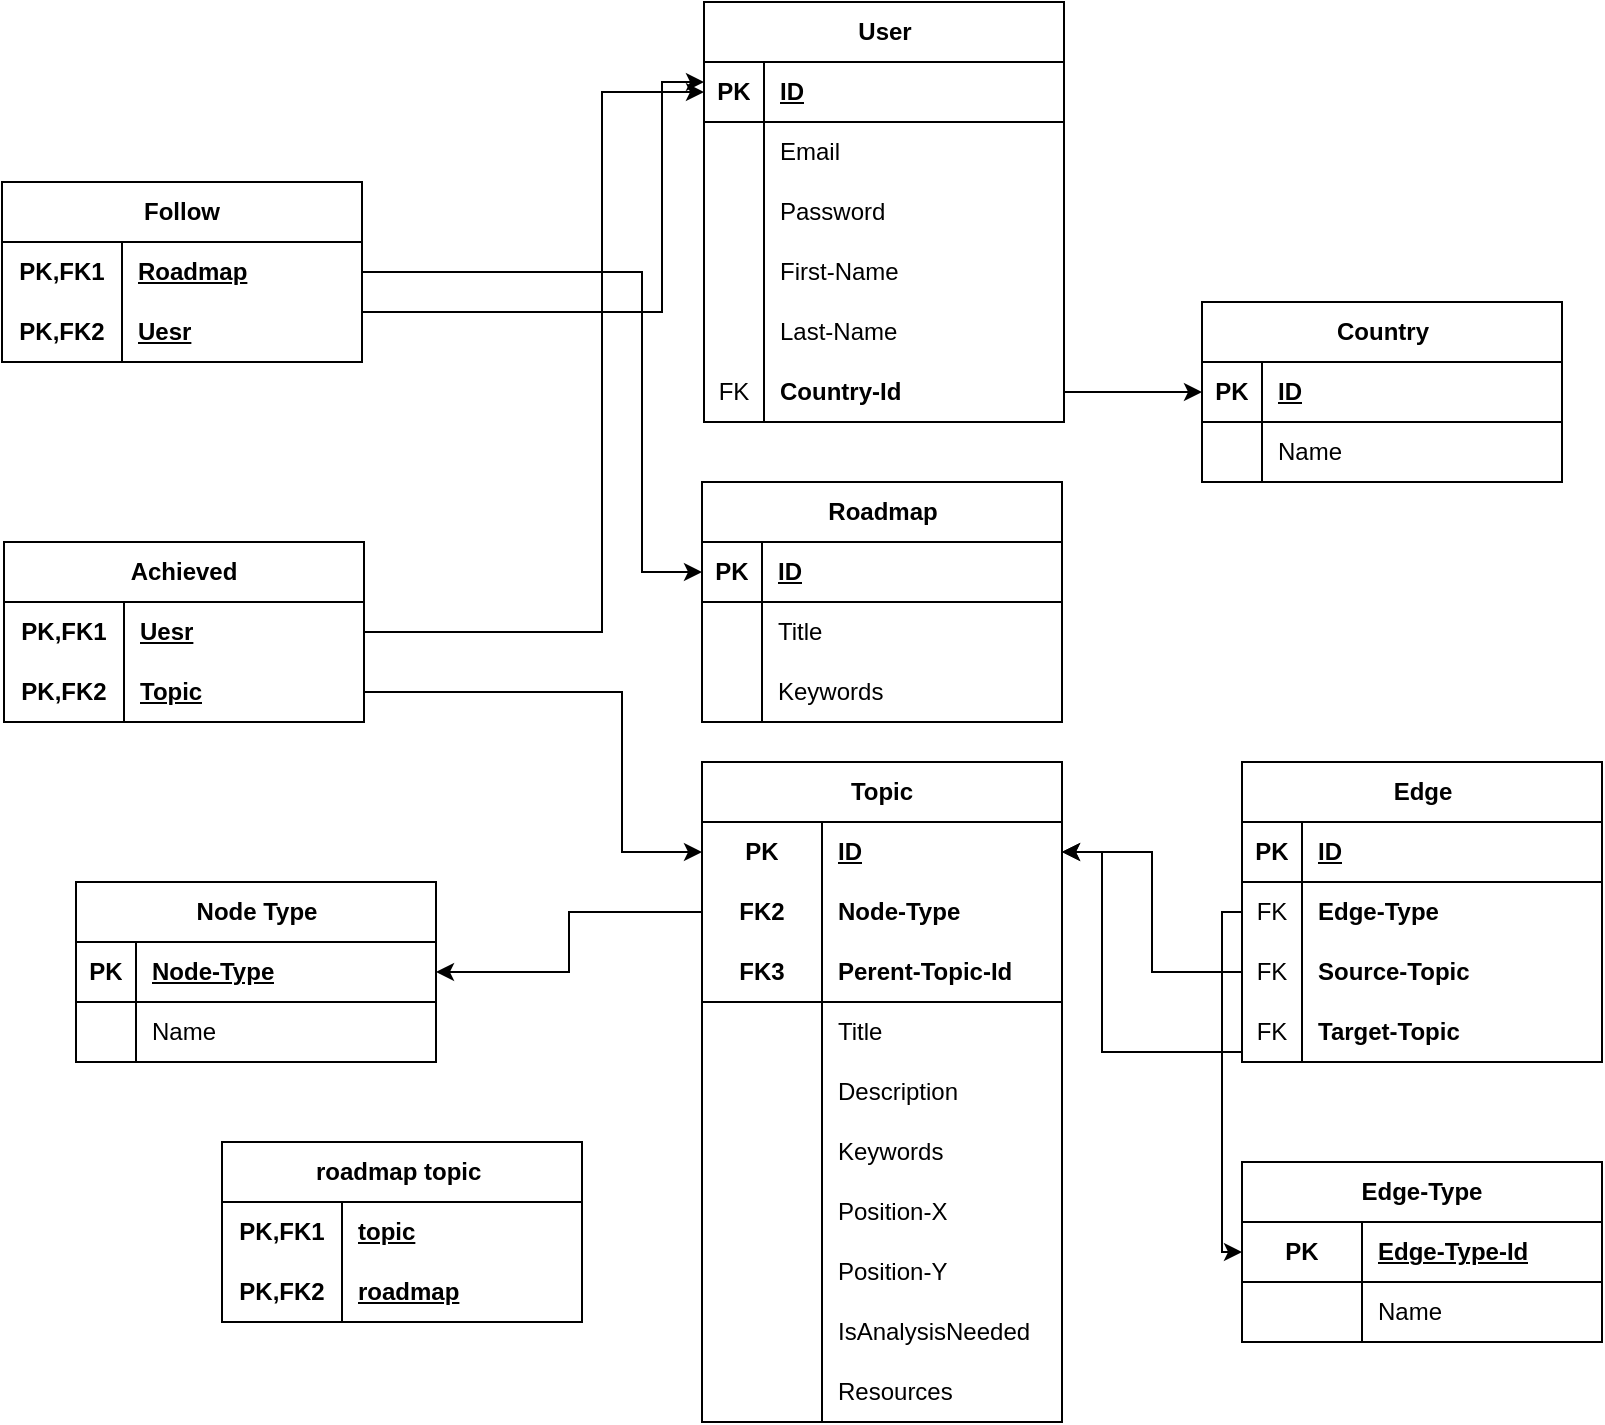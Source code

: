 <mxfile version="25.0.0" pages="2">
  <diagram name="Page-1" id="TmU3U20rBTqz5AbWr_7E">
    <mxGraphModel dx="1560" dy="2721" grid="1" gridSize="10" guides="1" tooltips="1" connect="1" arrows="1" fold="1" page="1" pageScale="1" pageWidth="827" pageHeight="1169" math="0" shadow="0">
      <root>
        <mxCell id="0" />
        <mxCell id="1" parent="0" />
        <mxCell id="h5Kp--38p-Abax4DFgkP-1" value="Edge" style="shape=table;startSize=30;container=1;collapsible=1;childLayout=tableLayout;fixedRows=1;rowLines=0;fontStyle=1;align=center;resizeLast=1;html=1;" parent="1" vertex="1">
          <mxGeometry x="-10" y="-850" width="180" height="150" as="geometry" />
        </mxCell>
        <mxCell id="h5Kp--38p-Abax4DFgkP-2" value="" style="shape=tableRow;horizontal=0;startSize=0;swimlaneHead=0;swimlaneBody=0;fillColor=none;collapsible=0;dropTarget=0;points=[[0,0.5],[1,0.5]];portConstraint=eastwest;top=0;left=0;right=0;bottom=1;" parent="h5Kp--38p-Abax4DFgkP-1" vertex="1">
          <mxGeometry y="30" width="180" height="30" as="geometry" />
        </mxCell>
        <mxCell id="h5Kp--38p-Abax4DFgkP-3" value="PK" style="shape=partialRectangle;connectable=0;fillColor=none;top=0;left=0;bottom=0;right=0;fontStyle=1;overflow=hidden;whiteSpace=wrap;html=1;" parent="h5Kp--38p-Abax4DFgkP-2" vertex="1">
          <mxGeometry width="30" height="30" as="geometry">
            <mxRectangle width="30" height="30" as="alternateBounds" />
          </mxGeometry>
        </mxCell>
        <mxCell id="h5Kp--38p-Abax4DFgkP-4" value="ID" style="shape=partialRectangle;connectable=0;fillColor=none;top=0;left=0;bottom=0;right=0;align=left;spacingLeft=6;fontStyle=5;overflow=hidden;whiteSpace=wrap;html=1;" parent="h5Kp--38p-Abax4DFgkP-2" vertex="1">
          <mxGeometry x="30" width="150" height="30" as="geometry">
            <mxRectangle width="150" height="30" as="alternateBounds" />
          </mxGeometry>
        </mxCell>
        <mxCell id="h5Kp--38p-Abax4DFgkP-5" value="" style="shape=tableRow;horizontal=0;startSize=0;swimlaneHead=0;swimlaneBody=0;fillColor=none;collapsible=0;dropTarget=0;points=[[0,0.5],[1,0.5]];portConstraint=eastwest;top=0;left=0;right=0;bottom=0;" parent="h5Kp--38p-Abax4DFgkP-1" vertex="1">
          <mxGeometry y="60" width="180" height="30" as="geometry" />
        </mxCell>
        <mxCell id="h5Kp--38p-Abax4DFgkP-6" value="FK" style="shape=partialRectangle;connectable=0;fillColor=none;top=0;left=0;bottom=0;right=0;editable=1;overflow=hidden;whiteSpace=wrap;html=1;" parent="h5Kp--38p-Abax4DFgkP-5" vertex="1">
          <mxGeometry width="30" height="30" as="geometry">
            <mxRectangle width="30" height="30" as="alternateBounds" />
          </mxGeometry>
        </mxCell>
        <mxCell id="h5Kp--38p-Abax4DFgkP-7" value="&lt;span style=&quot;font-weight: 700;&quot;&gt;Edge-Type&lt;/span&gt;" style="shape=partialRectangle;connectable=0;fillColor=none;top=0;left=0;bottom=0;right=0;align=left;spacingLeft=6;overflow=hidden;whiteSpace=wrap;html=1;" parent="h5Kp--38p-Abax4DFgkP-5" vertex="1">
          <mxGeometry x="30" width="150" height="30" as="geometry">
            <mxRectangle width="150" height="30" as="alternateBounds" />
          </mxGeometry>
        </mxCell>
        <mxCell id="zUC9_zr3fKxyuoJiVPB5-19" value="" style="shape=tableRow;horizontal=0;startSize=0;swimlaneHead=0;swimlaneBody=0;fillColor=none;collapsible=0;dropTarget=0;points=[[0,0.5],[1,0.5]];portConstraint=eastwest;top=0;left=0;right=0;bottom=0;" parent="h5Kp--38p-Abax4DFgkP-1" vertex="1">
          <mxGeometry y="90" width="180" height="30" as="geometry" />
        </mxCell>
        <mxCell id="zUC9_zr3fKxyuoJiVPB5-20" value="FK" style="shape=partialRectangle;connectable=0;fillColor=none;top=0;left=0;bottom=0;right=0;editable=1;overflow=hidden;whiteSpace=wrap;html=1;" parent="zUC9_zr3fKxyuoJiVPB5-19" vertex="1">
          <mxGeometry width="30" height="30" as="geometry">
            <mxRectangle width="30" height="30" as="alternateBounds" />
          </mxGeometry>
        </mxCell>
        <mxCell id="zUC9_zr3fKxyuoJiVPB5-21" value="&lt;b&gt;Source-Topic&lt;/b&gt;" style="shape=partialRectangle;connectable=0;fillColor=none;top=0;left=0;bottom=0;right=0;align=left;spacingLeft=6;overflow=hidden;whiteSpace=wrap;html=1;" parent="zUC9_zr3fKxyuoJiVPB5-19" vertex="1">
          <mxGeometry x="30" width="150" height="30" as="geometry">
            <mxRectangle width="150" height="30" as="alternateBounds" />
          </mxGeometry>
        </mxCell>
        <mxCell id="zUC9_zr3fKxyuoJiVPB5-22" value="" style="shape=tableRow;horizontal=0;startSize=0;swimlaneHead=0;swimlaneBody=0;fillColor=none;collapsible=0;dropTarget=0;points=[[0,0.5],[1,0.5]];portConstraint=eastwest;top=0;left=0;right=0;bottom=0;" parent="h5Kp--38p-Abax4DFgkP-1" vertex="1">
          <mxGeometry y="120" width="180" height="30" as="geometry" />
        </mxCell>
        <mxCell id="zUC9_zr3fKxyuoJiVPB5-23" value="FK" style="shape=partialRectangle;connectable=0;fillColor=none;top=0;left=0;bottom=0;right=0;editable=1;overflow=hidden;whiteSpace=wrap;html=1;" parent="zUC9_zr3fKxyuoJiVPB5-22" vertex="1">
          <mxGeometry width="30" height="30" as="geometry">
            <mxRectangle width="30" height="30" as="alternateBounds" />
          </mxGeometry>
        </mxCell>
        <mxCell id="zUC9_zr3fKxyuoJiVPB5-24" value="&lt;b&gt;Target-Topic&lt;/b&gt;" style="shape=partialRectangle;connectable=0;fillColor=none;top=0;left=0;bottom=0;right=0;align=left;spacingLeft=6;overflow=hidden;whiteSpace=wrap;html=1;" parent="zUC9_zr3fKxyuoJiVPB5-22" vertex="1">
          <mxGeometry x="30" width="150" height="30" as="geometry">
            <mxRectangle width="150" height="30" as="alternateBounds" />
          </mxGeometry>
        </mxCell>
        <mxCell id="h5Kp--38p-Abax4DFgkP-79" value="User" style="shape=table;startSize=30;container=1;collapsible=1;childLayout=tableLayout;fixedRows=1;rowLines=0;fontStyle=1;align=center;resizeLast=1;html=1;" parent="1" vertex="1">
          <mxGeometry x="-279" y="-1230" width="180" height="210" as="geometry" />
        </mxCell>
        <mxCell id="h5Kp--38p-Abax4DFgkP-80" value="" style="shape=tableRow;horizontal=0;startSize=0;swimlaneHead=0;swimlaneBody=0;fillColor=none;collapsible=0;dropTarget=0;points=[[0,0.5],[1,0.5]];portConstraint=eastwest;top=0;left=0;right=0;bottom=1;" parent="h5Kp--38p-Abax4DFgkP-79" vertex="1">
          <mxGeometry y="30" width="180" height="30" as="geometry" />
        </mxCell>
        <mxCell id="h5Kp--38p-Abax4DFgkP-81" value="PK" style="shape=partialRectangle;connectable=0;fillColor=none;top=0;left=0;bottom=0;right=0;fontStyle=1;overflow=hidden;whiteSpace=wrap;html=1;" parent="h5Kp--38p-Abax4DFgkP-80" vertex="1">
          <mxGeometry width="30" height="30" as="geometry">
            <mxRectangle width="30" height="30" as="alternateBounds" />
          </mxGeometry>
        </mxCell>
        <mxCell id="h5Kp--38p-Abax4DFgkP-82" value="ID" style="shape=partialRectangle;connectable=0;fillColor=none;top=0;left=0;bottom=0;right=0;align=left;spacingLeft=6;fontStyle=5;overflow=hidden;whiteSpace=wrap;html=1;" parent="h5Kp--38p-Abax4DFgkP-80" vertex="1">
          <mxGeometry x="30" width="150" height="30" as="geometry">
            <mxRectangle width="150" height="30" as="alternateBounds" />
          </mxGeometry>
        </mxCell>
        <mxCell id="h5Kp--38p-Abax4DFgkP-83" value="" style="shape=tableRow;horizontal=0;startSize=0;swimlaneHead=0;swimlaneBody=0;fillColor=none;collapsible=0;dropTarget=0;points=[[0,0.5],[1,0.5]];portConstraint=eastwest;top=0;left=0;right=0;bottom=0;" parent="h5Kp--38p-Abax4DFgkP-79" vertex="1">
          <mxGeometry y="60" width="180" height="30" as="geometry" />
        </mxCell>
        <mxCell id="h5Kp--38p-Abax4DFgkP-84" value="" style="shape=partialRectangle;connectable=0;fillColor=none;top=0;left=0;bottom=0;right=0;editable=1;overflow=hidden;whiteSpace=wrap;html=1;" parent="h5Kp--38p-Abax4DFgkP-83" vertex="1">
          <mxGeometry width="30" height="30" as="geometry">
            <mxRectangle width="30" height="30" as="alternateBounds" />
          </mxGeometry>
        </mxCell>
        <mxCell id="h5Kp--38p-Abax4DFgkP-85" value="Email" style="shape=partialRectangle;connectable=0;fillColor=none;top=0;left=0;bottom=0;right=0;align=left;spacingLeft=6;overflow=hidden;whiteSpace=wrap;html=1;" parent="h5Kp--38p-Abax4DFgkP-83" vertex="1">
          <mxGeometry x="30" width="150" height="30" as="geometry">
            <mxRectangle width="150" height="30" as="alternateBounds" />
          </mxGeometry>
        </mxCell>
        <mxCell id="h5Kp--38p-Abax4DFgkP-86" value="" style="shape=tableRow;horizontal=0;startSize=0;swimlaneHead=0;swimlaneBody=0;fillColor=none;collapsible=0;dropTarget=0;points=[[0,0.5],[1,0.5]];portConstraint=eastwest;top=0;left=0;right=0;bottom=0;" parent="h5Kp--38p-Abax4DFgkP-79" vertex="1">
          <mxGeometry y="90" width="180" height="30" as="geometry" />
        </mxCell>
        <mxCell id="h5Kp--38p-Abax4DFgkP-87" value="" style="shape=partialRectangle;connectable=0;fillColor=none;top=0;left=0;bottom=0;right=0;editable=1;overflow=hidden;whiteSpace=wrap;html=1;" parent="h5Kp--38p-Abax4DFgkP-86" vertex="1">
          <mxGeometry width="30" height="30" as="geometry">
            <mxRectangle width="30" height="30" as="alternateBounds" />
          </mxGeometry>
        </mxCell>
        <mxCell id="h5Kp--38p-Abax4DFgkP-88" value="Password" style="shape=partialRectangle;connectable=0;fillColor=none;top=0;left=0;bottom=0;right=0;align=left;spacingLeft=6;overflow=hidden;whiteSpace=wrap;html=1;" parent="h5Kp--38p-Abax4DFgkP-86" vertex="1">
          <mxGeometry x="30" width="150" height="30" as="geometry">
            <mxRectangle width="150" height="30" as="alternateBounds" />
          </mxGeometry>
        </mxCell>
        <mxCell id="h5Kp--38p-Abax4DFgkP-89" value="" style="shape=tableRow;horizontal=0;startSize=0;swimlaneHead=0;swimlaneBody=0;fillColor=none;collapsible=0;dropTarget=0;points=[[0,0.5],[1,0.5]];portConstraint=eastwest;top=0;left=0;right=0;bottom=0;" parent="h5Kp--38p-Abax4DFgkP-79" vertex="1">
          <mxGeometry y="120" width="180" height="30" as="geometry" />
        </mxCell>
        <mxCell id="h5Kp--38p-Abax4DFgkP-90" value="" style="shape=partialRectangle;connectable=0;fillColor=none;top=0;left=0;bottom=0;right=0;editable=1;overflow=hidden;whiteSpace=wrap;html=1;" parent="h5Kp--38p-Abax4DFgkP-89" vertex="1">
          <mxGeometry width="30" height="30" as="geometry">
            <mxRectangle width="30" height="30" as="alternateBounds" />
          </mxGeometry>
        </mxCell>
        <mxCell id="h5Kp--38p-Abax4DFgkP-91" value="First-Name" style="shape=partialRectangle;connectable=0;fillColor=none;top=0;left=0;bottom=0;right=0;align=left;spacingLeft=6;overflow=hidden;whiteSpace=wrap;html=1;" parent="h5Kp--38p-Abax4DFgkP-89" vertex="1">
          <mxGeometry x="30" width="150" height="30" as="geometry">
            <mxRectangle width="150" height="30" as="alternateBounds" />
          </mxGeometry>
        </mxCell>
        <mxCell id="h5Kp--38p-Abax4DFgkP-92" value="" style="shape=tableRow;horizontal=0;startSize=0;swimlaneHead=0;swimlaneBody=0;fillColor=none;collapsible=0;dropTarget=0;points=[[0,0.5],[1,0.5]];portConstraint=eastwest;top=0;left=0;right=0;bottom=0;" parent="h5Kp--38p-Abax4DFgkP-79" vertex="1">
          <mxGeometry y="150" width="180" height="30" as="geometry" />
        </mxCell>
        <mxCell id="h5Kp--38p-Abax4DFgkP-93" value="" style="shape=partialRectangle;connectable=0;fillColor=none;top=0;left=0;bottom=0;right=0;editable=1;overflow=hidden;whiteSpace=wrap;html=1;" parent="h5Kp--38p-Abax4DFgkP-92" vertex="1">
          <mxGeometry width="30" height="30" as="geometry">
            <mxRectangle width="30" height="30" as="alternateBounds" />
          </mxGeometry>
        </mxCell>
        <mxCell id="h5Kp--38p-Abax4DFgkP-94" value="Last-Name" style="shape=partialRectangle;connectable=0;fillColor=none;top=0;left=0;bottom=0;right=0;align=left;spacingLeft=6;overflow=hidden;whiteSpace=wrap;html=1;" parent="h5Kp--38p-Abax4DFgkP-92" vertex="1">
          <mxGeometry x="30" width="150" height="30" as="geometry">
            <mxRectangle width="150" height="30" as="alternateBounds" />
          </mxGeometry>
        </mxCell>
        <mxCell id="h5Kp--38p-Abax4DFgkP-95" value="" style="shape=tableRow;horizontal=0;startSize=0;swimlaneHead=0;swimlaneBody=0;fillColor=none;collapsible=0;dropTarget=0;points=[[0,0.5],[1,0.5]];portConstraint=eastwest;top=0;left=0;right=0;bottom=0;" parent="h5Kp--38p-Abax4DFgkP-79" vertex="1">
          <mxGeometry y="180" width="180" height="30" as="geometry" />
        </mxCell>
        <mxCell id="h5Kp--38p-Abax4DFgkP-96" value="FK" style="shape=partialRectangle;connectable=0;fillColor=none;top=0;left=0;bottom=0;right=0;editable=1;overflow=hidden;whiteSpace=wrap;html=1;" parent="h5Kp--38p-Abax4DFgkP-95" vertex="1">
          <mxGeometry width="30" height="30" as="geometry">
            <mxRectangle width="30" height="30" as="alternateBounds" />
          </mxGeometry>
        </mxCell>
        <mxCell id="h5Kp--38p-Abax4DFgkP-97" value="Country-Id" style="shape=partialRectangle;connectable=0;fillColor=none;top=0;left=0;bottom=0;right=0;align=left;spacingLeft=6;overflow=hidden;whiteSpace=wrap;html=1;fontStyle=1" parent="h5Kp--38p-Abax4DFgkP-95" vertex="1">
          <mxGeometry x="30" width="150" height="30" as="geometry">
            <mxRectangle width="150" height="30" as="alternateBounds" />
          </mxGeometry>
        </mxCell>
        <mxCell id="h5Kp--38p-Abax4DFgkP-100" value="Roadmap" style="shape=table;startSize=30;container=1;collapsible=1;childLayout=tableLayout;fixedRows=1;rowLines=0;fontStyle=1;align=center;resizeLast=1;html=1;" parent="1" vertex="1">
          <mxGeometry x="-280" y="-990" width="180" height="120" as="geometry" />
        </mxCell>
        <mxCell id="h5Kp--38p-Abax4DFgkP-101" value="" style="shape=tableRow;horizontal=0;startSize=0;swimlaneHead=0;swimlaneBody=0;fillColor=none;collapsible=0;dropTarget=0;points=[[0,0.5],[1,0.5]];portConstraint=eastwest;top=0;left=0;right=0;bottom=1;" parent="h5Kp--38p-Abax4DFgkP-100" vertex="1">
          <mxGeometry y="30" width="180" height="30" as="geometry" />
        </mxCell>
        <mxCell id="h5Kp--38p-Abax4DFgkP-102" value="PK" style="shape=partialRectangle;connectable=0;fillColor=none;top=0;left=0;bottom=0;right=0;fontStyle=1;overflow=hidden;whiteSpace=wrap;html=1;" parent="h5Kp--38p-Abax4DFgkP-101" vertex="1">
          <mxGeometry width="30" height="30" as="geometry">
            <mxRectangle width="30" height="30" as="alternateBounds" />
          </mxGeometry>
        </mxCell>
        <mxCell id="h5Kp--38p-Abax4DFgkP-103" value="ID" style="shape=partialRectangle;connectable=0;fillColor=none;top=0;left=0;bottom=0;right=0;align=left;spacingLeft=6;fontStyle=5;overflow=hidden;whiteSpace=wrap;html=1;" parent="h5Kp--38p-Abax4DFgkP-101" vertex="1">
          <mxGeometry x="30" width="150" height="30" as="geometry">
            <mxRectangle width="150" height="30" as="alternateBounds" />
          </mxGeometry>
        </mxCell>
        <mxCell id="h5Kp--38p-Abax4DFgkP-104" value="" style="shape=tableRow;horizontal=0;startSize=0;swimlaneHead=0;swimlaneBody=0;fillColor=none;collapsible=0;dropTarget=0;points=[[0,0.5],[1,0.5]];portConstraint=eastwest;top=0;left=0;right=0;bottom=0;" parent="h5Kp--38p-Abax4DFgkP-100" vertex="1">
          <mxGeometry y="60" width="180" height="30" as="geometry" />
        </mxCell>
        <mxCell id="h5Kp--38p-Abax4DFgkP-105" value="" style="shape=partialRectangle;connectable=0;fillColor=none;top=0;left=0;bottom=0;right=0;editable=1;overflow=hidden;whiteSpace=wrap;html=1;" parent="h5Kp--38p-Abax4DFgkP-104" vertex="1">
          <mxGeometry width="30" height="30" as="geometry">
            <mxRectangle width="30" height="30" as="alternateBounds" />
          </mxGeometry>
        </mxCell>
        <mxCell id="h5Kp--38p-Abax4DFgkP-106" value="Title" style="shape=partialRectangle;connectable=0;fillColor=none;top=0;left=0;bottom=0;right=0;align=left;spacingLeft=6;overflow=hidden;whiteSpace=wrap;html=1;" parent="h5Kp--38p-Abax4DFgkP-104" vertex="1">
          <mxGeometry x="30" width="150" height="30" as="geometry">
            <mxRectangle width="150" height="30" as="alternateBounds" />
          </mxGeometry>
        </mxCell>
        <mxCell id="h5Kp--38p-Abax4DFgkP-107" value="" style="shape=tableRow;horizontal=0;startSize=0;swimlaneHead=0;swimlaneBody=0;fillColor=none;collapsible=0;dropTarget=0;points=[[0,0.5],[1,0.5]];portConstraint=eastwest;top=0;left=0;right=0;bottom=0;" parent="h5Kp--38p-Abax4DFgkP-100" vertex="1">
          <mxGeometry y="90" width="180" height="30" as="geometry" />
        </mxCell>
        <mxCell id="h5Kp--38p-Abax4DFgkP-108" value="" style="shape=partialRectangle;connectable=0;fillColor=none;top=0;left=0;bottom=0;right=0;editable=1;overflow=hidden;whiteSpace=wrap;html=1;" parent="h5Kp--38p-Abax4DFgkP-107" vertex="1">
          <mxGeometry width="30" height="30" as="geometry">
            <mxRectangle width="30" height="30" as="alternateBounds" />
          </mxGeometry>
        </mxCell>
        <mxCell id="h5Kp--38p-Abax4DFgkP-109" value="Keywords" style="shape=partialRectangle;connectable=0;fillColor=none;top=0;left=0;bottom=0;right=0;align=left;spacingLeft=6;overflow=hidden;whiteSpace=wrap;html=1;" parent="h5Kp--38p-Abax4DFgkP-107" vertex="1">
          <mxGeometry x="30" width="150" height="30" as="geometry">
            <mxRectangle width="150" height="30" as="alternateBounds" />
          </mxGeometry>
        </mxCell>
        <mxCell id="h5Kp--38p-Abax4DFgkP-119" value="Node Type" style="shape=table;startSize=30;container=1;collapsible=1;childLayout=tableLayout;fixedRows=1;rowLines=0;fontStyle=1;align=center;resizeLast=1;html=1;" parent="1" vertex="1">
          <mxGeometry x="-593" y="-790" width="180" height="90" as="geometry" />
        </mxCell>
        <mxCell id="h5Kp--38p-Abax4DFgkP-120" value="" style="shape=tableRow;horizontal=0;startSize=0;swimlaneHead=0;swimlaneBody=0;fillColor=none;collapsible=0;dropTarget=0;points=[[0,0.5],[1,0.5]];portConstraint=eastwest;top=0;left=0;right=0;bottom=1;" parent="h5Kp--38p-Abax4DFgkP-119" vertex="1">
          <mxGeometry y="30" width="180" height="30" as="geometry" />
        </mxCell>
        <mxCell id="h5Kp--38p-Abax4DFgkP-121" value="PK" style="shape=partialRectangle;connectable=0;fillColor=none;top=0;left=0;bottom=0;right=0;fontStyle=1;overflow=hidden;whiteSpace=wrap;html=1;" parent="h5Kp--38p-Abax4DFgkP-120" vertex="1">
          <mxGeometry width="30" height="30" as="geometry">
            <mxRectangle width="30" height="30" as="alternateBounds" />
          </mxGeometry>
        </mxCell>
        <mxCell id="h5Kp--38p-Abax4DFgkP-122" value="Node-Type" style="shape=partialRectangle;connectable=0;fillColor=none;top=0;left=0;bottom=0;right=0;align=left;spacingLeft=6;fontStyle=5;overflow=hidden;whiteSpace=wrap;html=1;" parent="h5Kp--38p-Abax4DFgkP-120" vertex="1">
          <mxGeometry x="30" width="150" height="30" as="geometry">
            <mxRectangle width="150" height="30" as="alternateBounds" />
          </mxGeometry>
        </mxCell>
        <mxCell id="h5Kp--38p-Abax4DFgkP-123" value="" style="shape=tableRow;horizontal=0;startSize=0;swimlaneHead=0;swimlaneBody=0;fillColor=none;collapsible=0;dropTarget=0;points=[[0,0.5],[1,0.5]];portConstraint=eastwest;top=0;left=0;right=0;bottom=0;" parent="h5Kp--38p-Abax4DFgkP-119" vertex="1">
          <mxGeometry y="60" width="180" height="30" as="geometry" />
        </mxCell>
        <mxCell id="h5Kp--38p-Abax4DFgkP-124" value="" style="shape=partialRectangle;connectable=0;fillColor=none;top=0;left=0;bottom=0;right=0;editable=1;overflow=hidden;whiteSpace=wrap;html=1;" parent="h5Kp--38p-Abax4DFgkP-123" vertex="1">
          <mxGeometry width="30" height="30" as="geometry">
            <mxRectangle width="30" height="30" as="alternateBounds" />
          </mxGeometry>
        </mxCell>
        <mxCell id="h5Kp--38p-Abax4DFgkP-125" value="Name" style="shape=partialRectangle;connectable=0;fillColor=none;top=0;left=0;bottom=0;right=0;align=left;spacingLeft=6;overflow=hidden;whiteSpace=wrap;html=1;" parent="h5Kp--38p-Abax4DFgkP-123" vertex="1">
          <mxGeometry x="30" width="150" height="30" as="geometry">
            <mxRectangle width="150" height="30" as="alternateBounds" />
          </mxGeometry>
        </mxCell>
        <mxCell id="JTtXY0fD3UTqPfPDei3P-23" value="Edge-Type" style="shape=table;startSize=30;container=1;collapsible=1;childLayout=tableLayout;fixedRows=1;rowLines=0;fontStyle=1;align=center;resizeLast=1;html=1;whiteSpace=wrap;" parent="1" vertex="1">
          <mxGeometry x="-10" y="-650" width="180" height="90" as="geometry" />
        </mxCell>
        <mxCell id="JTtXY0fD3UTqPfPDei3P-27" value="" style="shape=tableRow;horizontal=0;startSize=0;swimlaneHead=0;swimlaneBody=0;fillColor=none;collapsible=0;dropTarget=0;points=[[0,0.5],[1,0.5]];portConstraint=eastwest;top=0;left=0;right=0;bottom=1;html=1;" parent="JTtXY0fD3UTqPfPDei3P-23" vertex="1">
          <mxGeometry y="30" width="180" height="30" as="geometry" />
        </mxCell>
        <mxCell id="JTtXY0fD3UTqPfPDei3P-28" value="PK" style="shape=partialRectangle;connectable=0;fillColor=none;top=0;left=0;bottom=0;right=0;fontStyle=1;overflow=hidden;html=1;whiteSpace=wrap;" parent="JTtXY0fD3UTqPfPDei3P-27" vertex="1">
          <mxGeometry width="60" height="30" as="geometry">
            <mxRectangle width="60" height="30" as="alternateBounds" />
          </mxGeometry>
        </mxCell>
        <mxCell id="JTtXY0fD3UTqPfPDei3P-29" value="Edge-Type-Id" style="shape=partialRectangle;connectable=0;fillColor=none;top=0;left=0;bottom=0;right=0;align=left;spacingLeft=6;fontStyle=5;overflow=hidden;html=1;whiteSpace=wrap;" parent="JTtXY0fD3UTqPfPDei3P-27" vertex="1">
          <mxGeometry x="60" width="120" height="30" as="geometry">
            <mxRectangle width="120" height="30" as="alternateBounds" />
          </mxGeometry>
        </mxCell>
        <mxCell id="JTtXY0fD3UTqPfPDei3P-30" value="" style="shape=tableRow;horizontal=0;startSize=0;swimlaneHead=0;swimlaneBody=0;fillColor=none;collapsible=0;dropTarget=0;points=[[0,0.5],[1,0.5]];portConstraint=eastwest;top=0;left=0;right=0;bottom=0;html=1;" parent="JTtXY0fD3UTqPfPDei3P-23" vertex="1">
          <mxGeometry y="60" width="180" height="30" as="geometry" />
        </mxCell>
        <mxCell id="JTtXY0fD3UTqPfPDei3P-31" value="" style="shape=partialRectangle;connectable=0;fillColor=none;top=0;left=0;bottom=0;right=0;editable=1;overflow=hidden;html=1;whiteSpace=wrap;" parent="JTtXY0fD3UTqPfPDei3P-30" vertex="1">
          <mxGeometry width="60" height="30" as="geometry">
            <mxRectangle width="60" height="30" as="alternateBounds" />
          </mxGeometry>
        </mxCell>
        <mxCell id="JTtXY0fD3UTqPfPDei3P-32" value="Name" style="shape=partialRectangle;connectable=0;fillColor=none;top=0;left=0;bottom=0;right=0;align=left;spacingLeft=6;overflow=hidden;html=1;whiteSpace=wrap;" parent="JTtXY0fD3UTqPfPDei3P-30" vertex="1">
          <mxGeometry x="60" width="120" height="30" as="geometry">
            <mxRectangle width="120" height="30" as="alternateBounds" />
          </mxGeometry>
        </mxCell>
        <mxCell id="zUC9_zr3fKxyuoJiVPB5-51" value="Follow" style="shape=table;startSize=30;container=1;collapsible=1;childLayout=tableLayout;fixedRows=1;rowLines=0;fontStyle=1;align=center;resizeLast=1;html=1;whiteSpace=wrap;" parent="1" vertex="1">
          <mxGeometry x="-630" y="-1140" width="180" height="90" as="geometry" />
        </mxCell>
        <mxCell id="zUC9_zr3fKxyuoJiVPB5-52" value="" style="shape=tableRow;horizontal=0;startSize=0;swimlaneHead=0;swimlaneBody=0;fillColor=none;collapsible=0;dropTarget=0;points=[[0,0.5],[1,0.5]];portConstraint=eastwest;top=0;left=0;right=0;bottom=0;html=1;" parent="zUC9_zr3fKxyuoJiVPB5-51" vertex="1">
          <mxGeometry y="30" width="180" height="30" as="geometry" />
        </mxCell>
        <mxCell id="zUC9_zr3fKxyuoJiVPB5-53" value="PK,FK1" style="shape=partialRectangle;connectable=0;fillColor=none;top=0;left=0;bottom=0;right=0;fontStyle=1;overflow=hidden;html=1;whiteSpace=wrap;" parent="zUC9_zr3fKxyuoJiVPB5-52" vertex="1">
          <mxGeometry width="60" height="30" as="geometry">
            <mxRectangle width="60" height="30" as="alternateBounds" />
          </mxGeometry>
        </mxCell>
        <mxCell id="zUC9_zr3fKxyuoJiVPB5-54" value="Roadmap" style="shape=partialRectangle;connectable=0;fillColor=none;top=0;left=0;bottom=0;right=0;align=left;spacingLeft=6;fontStyle=5;overflow=hidden;html=1;whiteSpace=wrap;" parent="zUC9_zr3fKxyuoJiVPB5-52" vertex="1">
          <mxGeometry x="60" width="120" height="30" as="geometry">
            <mxRectangle width="120" height="30" as="alternateBounds" />
          </mxGeometry>
        </mxCell>
        <mxCell id="zUC9_zr3fKxyuoJiVPB5-55" value="" style="shape=tableRow;horizontal=0;startSize=0;swimlaneHead=0;swimlaneBody=0;fillColor=none;collapsible=0;dropTarget=0;points=[[0,0.5],[1,0.5]];portConstraint=eastwest;top=0;left=0;right=0;bottom=1;html=1;" parent="zUC9_zr3fKxyuoJiVPB5-51" vertex="1">
          <mxGeometry y="60" width="180" height="30" as="geometry" />
        </mxCell>
        <mxCell id="zUC9_zr3fKxyuoJiVPB5-56" value="PK,FK2" style="shape=partialRectangle;connectable=0;fillColor=none;top=0;left=0;bottom=0;right=0;fontStyle=1;overflow=hidden;html=1;whiteSpace=wrap;" parent="zUC9_zr3fKxyuoJiVPB5-55" vertex="1">
          <mxGeometry width="60" height="30" as="geometry">
            <mxRectangle width="60" height="30" as="alternateBounds" />
          </mxGeometry>
        </mxCell>
        <mxCell id="zUC9_zr3fKxyuoJiVPB5-57" value="Uesr" style="shape=partialRectangle;connectable=0;fillColor=none;top=0;left=0;bottom=0;right=0;align=left;spacingLeft=6;fontStyle=5;overflow=hidden;html=1;whiteSpace=wrap;" parent="zUC9_zr3fKxyuoJiVPB5-55" vertex="1">
          <mxGeometry x="60" width="120" height="30" as="geometry">
            <mxRectangle width="120" height="30" as="alternateBounds" />
          </mxGeometry>
        </mxCell>
        <mxCell id="zUC9_zr3fKxyuoJiVPB5-107" value="Achieved" style="shape=table;startSize=30;container=1;collapsible=1;childLayout=tableLayout;fixedRows=1;rowLines=0;fontStyle=1;align=center;resizeLast=1;html=1;whiteSpace=wrap;" parent="1" vertex="1">
          <mxGeometry x="-629" y="-960" width="180" height="90" as="geometry" />
        </mxCell>
        <mxCell id="zUC9_zr3fKxyuoJiVPB5-108" value="" style="shape=tableRow;horizontal=0;startSize=0;swimlaneHead=0;swimlaneBody=0;fillColor=none;collapsible=0;dropTarget=0;points=[[0,0.5],[1,0.5]];portConstraint=eastwest;top=0;left=0;right=0;bottom=0;html=1;" parent="zUC9_zr3fKxyuoJiVPB5-107" vertex="1">
          <mxGeometry y="30" width="180" height="30" as="geometry" />
        </mxCell>
        <mxCell id="zUC9_zr3fKxyuoJiVPB5-109" value="PK,FK1" style="shape=partialRectangle;connectable=0;fillColor=none;top=0;left=0;bottom=0;right=0;fontStyle=1;overflow=hidden;html=1;whiteSpace=wrap;" parent="zUC9_zr3fKxyuoJiVPB5-108" vertex="1">
          <mxGeometry width="60" height="30" as="geometry">
            <mxRectangle width="60" height="30" as="alternateBounds" />
          </mxGeometry>
        </mxCell>
        <mxCell id="zUC9_zr3fKxyuoJiVPB5-110" value="Uesr" style="shape=partialRectangle;connectable=0;fillColor=none;top=0;left=0;bottom=0;right=0;align=left;spacingLeft=6;fontStyle=5;overflow=hidden;html=1;whiteSpace=wrap;" parent="zUC9_zr3fKxyuoJiVPB5-108" vertex="1">
          <mxGeometry x="60" width="120" height="30" as="geometry">
            <mxRectangle width="120" height="30" as="alternateBounds" />
          </mxGeometry>
        </mxCell>
        <mxCell id="zUC9_zr3fKxyuoJiVPB5-126" value="" style="shape=tableRow;horizontal=0;startSize=0;swimlaneHead=0;swimlaneBody=0;fillColor=none;collapsible=0;dropTarget=0;points=[[0,0.5],[1,0.5]];portConstraint=eastwest;top=0;left=0;right=0;bottom=0;html=1;" parent="zUC9_zr3fKxyuoJiVPB5-107" vertex="1">
          <mxGeometry y="60" width="180" height="30" as="geometry" />
        </mxCell>
        <mxCell id="zUC9_zr3fKxyuoJiVPB5-127" value="PK,FK2" style="shape=partialRectangle;connectable=0;fillColor=none;top=0;left=0;bottom=0;right=0;fontStyle=1;overflow=hidden;html=1;whiteSpace=wrap;" parent="zUC9_zr3fKxyuoJiVPB5-126" vertex="1">
          <mxGeometry width="60" height="30" as="geometry">
            <mxRectangle width="60" height="30" as="alternateBounds" />
          </mxGeometry>
        </mxCell>
        <mxCell id="zUC9_zr3fKxyuoJiVPB5-128" value="Topic" style="shape=partialRectangle;connectable=0;fillColor=none;top=0;left=0;bottom=0;right=0;align=left;spacingLeft=6;fontStyle=5;overflow=hidden;html=1;whiteSpace=wrap;" parent="zUC9_zr3fKxyuoJiVPB5-126" vertex="1">
          <mxGeometry x="60" width="120" height="30" as="geometry">
            <mxRectangle width="120" height="30" as="alternateBounds" />
          </mxGeometry>
        </mxCell>
        <mxCell id="zUC9_zr3fKxyuoJiVPB5-152" value="Topic" style="shape=table;startSize=30;container=1;collapsible=1;childLayout=tableLayout;fixedRows=1;rowLines=0;fontStyle=1;align=center;resizeLast=1;html=1;whiteSpace=wrap;" parent="1" vertex="1">
          <mxGeometry x="-280" y="-850" width="180" height="330" as="geometry" />
        </mxCell>
        <mxCell id="zUC9_zr3fKxyuoJiVPB5-153" value="" style="shape=tableRow;horizontal=0;startSize=0;swimlaneHead=0;swimlaneBody=0;fillColor=none;collapsible=0;dropTarget=0;points=[[0,0.5],[1,0.5]];portConstraint=eastwest;top=0;left=0;right=0;bottom=0;html=1;" parent="zUC9_zr3fKxyuoJiVPB5-152" vertex="1">
          <mxGeometry y="30" width="180" height="30" as="geometry" />
        </mxCell>
        <mxCell id="zUC9_zr3fKxyuoJiVPB5-154" value="PK" style="shape=partialRectangle;connectable=0;fillColor=none;top=0;left=0;bottom=0;right=0;fontStyle=1;overflow=hidden;html=1;whiteSpace=wrap;" parent="zUC9_zr3fKxyuoJiVPB5-153" vertex="1">
          <mxGeometry width="60" height="30" as="geometry">
            <mxRectangle width="60" height="30" as="alternateBounds" />
          </mxGeometry>
        </mxCell>
        <mxCell id="zUC9_zr3fKxyuoJiVPB5-155" value="ID" style="shape=partialRectangle;connectable=0;fillColor=none;top=0;left=0;bottom=0;right=0;align=left;spacingLeft=6;fontStyle=5;overflow=hidden;html=1;whiteSpace=wrap;" parent="zUC9_zr3fKxyuoJiVPB5-153" vertex="1">
          <mxGeometry x="60" width="120" height="30" as="geometry">
            <mxRectangle width="120" height="30" as="alternateBounds" />
          </mxGeometry>
        </mxCell>
        <mxCell id="zUC9_zr3fKxyuoJiVPB5-168" value="" style="shape=tableRow;horizontal=0;startSize=0;swimlaneHead=0;swimlaneBody=0;fillColor=none;collapsible=0;dropTarget=0;points=[[0,0.5],[1,0.5]];portConstraint=eastwest;top=0;left=0;right=0;bottom=0;html=1;" parent="zUC9_zr3fKxyuoJiVPB5-152" vertex="1">
          <mxGeometry y="60" width="180" height="30" as="geometry" />
        </mxCell>
        <mxCell id="zUC9_zr3fKxyuoJiVPB5-169" value="FK2" style="shape=partialRectangle;connectable=0;fillColor=none;top=0;left=0;bottom=0;right=0;fontStyle=1;overflow=hidden;html=1;whiteSpace=wrap;" parent="zUC9_zr3fKxyuoJiVPB5-168" vertex="1">
          <mxGeometry width="60" height="30" as="geometry">
            <mxRectangle width="60" height="30" as="alternateBounds" />
          </mxGeometry>
        </mxCell>
        <mxCell id="zUC9_zr3fKxyuoJiVPB5-170" value="Node-Type" style="shape=partialRectangle;connectable=0;fillColor=none;top=0;left=0;bottom=0;right=0;align=left;spacingLeft=6;fontStyle=1;overflow=hidden;html=1;whiteSpace=wrap;" parent="zUC9_zr3fKxyuoJiVPB5-168" vertex="1">
          <mxGeometry x="60" width="120" height="30" as="geometry">
            <mxRectangle width="120" height="30" as="alternateBounds" />
          </mxGeometry>
        </mxCell>
        <mxCell id="zUC9_zr3fKxyuoJiVPB5-171" value="" style="shape=tableRow;horizontal=0;startSize=0;swimlaneHead=0;swimlaneBody=0;fillColor=none;collapsible=0;dropTarget=0;points=[[0,0.5],[1,0.5]];portConstraint=eastwest;top=0;left=0;right=0;bottom=1;html=1;" parent="zUC9_zr3fKxyuoJiVPB5-152" vertex="1">
          <mxGeometry y="90" width="180" height="30" as="geometry" />
        </mxCell>
        <mxCell id="zUC9_zr3fKxyuoJiVPB5-172" value="FK3" style="shape=partialRectangle;connectable=0;fillColor=none;top=0;left=0;bottom=0;right=0;fontStyle=1;overflow=hidden;html=1;whiteSpace=wrap;" parent="zUC9_zr3fKxyuoJiVPB5-171" vertex="1">
          <mxGeometry width="60" height="30" as="geometry">
            <mxRectangle width="60" height="30" as="alternateBounds" />
          </mxGeometry>
        </mxCell>
        <mxCell id="zUC9_zr3fKxyuoJiVPB5-173" value="Perent-Topic-Id" style="shape=partialRectangle;connectable=0;fillColor=none;top=0;left=0;bottom=0;right=0;align=left;spacingLeft=6;fontStyle=1;overflow=hidden;html=1;whiteSpace=wrap;" parent="zUC9_zr3fKxyuoJiVPB5-171" vertex="1">
          <mxGeometry x="60" width="120" height="30" as="geometry">
            <mxRectangle width="120" height="30" as="alternateBounds" />
          </mxGeometry>
        </mxCell>
        <mxCell id="zUC9_zr3fKxyuoJiVPB5-174" value="" style="shape=tableRow;horizontal=0;startSize=0;swimlaneHead=0;swimlaneBody=0;fillColor=none;collapsible=0;dropTarget=0;points=[[0,0.5],[1,0.5]];portConstraint=eastwest;top=0;left=0;right=0;bottom=0;html=1;" parent="zUC9_zr3fKxyuoJiVPB5-152" vertex="1">
          <mxGeometry y="120" width="180" height="30" as="geometry" />
        </mxCell>
        <mxCell id="zUC9_zr3fKxyuoJiVPB5-175" value="" style="shape=partialRectangle;connectable=0;fillColor=none;top=0;left=0;bottom=0;right=0;fontStyle=1;overflow=hidden;html=1;whiteSpace=wrap;" parent="zUC9_zr3fKxyuoJiVPB5-174" vertex="1">
          <mxGeometry width="60" height="30" as="geometry">
            <mxRectangle width="60" height="30" as="alternateBounds" />
          </mxGeometry>
        </mxCell>
        <mxCell id="zUC9_zr3fKxyuoJiVPB5-176" value="&lt;span style=&quot;font-weight: 400;&quot;&gt;Title&lt;/span&gt;" style="shape=partialRectangle;connectable=0;fillColor=none;top=0;left=0;bottom=0;right=0;align=left;spacingLeft=6;fontStyle=1;overflow=hidden;html=1;whiteSpace=wrap;" parent="zUC9_zr3fKxyuoJiVPB5-174" vertex="1">
          <mxGeometry x="60" width="120" height="30" as="geometry">
            <mxRectangle width="120" height="30" as="alternateBounds" />
          </mxGeometry>
        </mxCell>
        <mxCell id="zUC9_zr3fKxyuoJiVPB5-180" value="" style="shape=tableRow;horizontal=0;startSize=0;swimlaneHead=0;swimlaneBody=0;fillColor=none;collapsible=0;dropTarget=0;points=[[0,0.5],[1,0.5]];portConstraint=eastwest;top=0;left=0;right=0;bottom=0;html=1;" parent="zUC9_zr3fKxyuoJiVPB5-152" vertex="1">
          <mxGeometry y="150" width="180" height="30" as="geometry" />
        </mxCell>
        <mxCell id="zUC9_zr3fKxyuoJiVPB5-181" value="" style="shape=partialRectangle;connectable=0;fillColor=none;top=0;left=0;bottom=0;right=0;fontStyle=1;overflow=hidden;html=1;whiteSpace=wrap;" parent="zUC9_zr3fKxyuoJiVPB5-180" vertex="1">
          <mxGeometry width="60" height="30" as="geometry">
            <mxRectangle width="60" height="30" as="alternateBounds" />
          </mxGeometry>
        </mxCell>
        <mxCell id="zUC9_zr3fKxyuoJiVPB5-182" value="&lt;span style=&quot;font-weight: 400;&quot;&gt;Description&lt;/span&gt;" style="shape=partialRectangle;connectable=0;fillColor=none;top=0;left=0;bottom=0;right=0;align=left;spacingLeft=6;fontStyle=1;overflow=hidden;html=1;whiteSpace=wrap;" parent="zUC9_zr3fKxyuoJiVPB5-180" vertex="1">
          <mxGeometry x="60" width="120" height="30" as="geometry">
            <mxRectangle width="120" height="30" as="alternateBounds" />
          </mxGeometry>
        </mxCell>
        <mxCell id="zUC9_zr3fKxyuoJiVPB5-183" value="" style="shape=tableRow;horizontal=0;startSize=0;swimlaneHead=0;swimlaneBody=0;fillColor=none;collapsible=0;dropTarget=0;points=[[0,0.5],[1,0.5]];portConstraint=eastwest;top=0;left=0;right=0;bottom=0;html=1;" parent="zUC9_zr3fKxyuoJiVPB5-152" vertex="1">
          <mxGeometry y="180" width="180" height="30" as="geometry" />
        </mxCell>
        <mxCell id="zUC9_zr3fKxyuoJiVPB5-184" value="" style="shape=partialRectangle;connectable=0;fillColor=none;top=0;left=0;bottom=0;right=0;fontStyle=1;overflow=hidden;html=1;whiteSpace=wrap;" parent="zUC9_zr3fKxyuoJiVPB5-183" vertex="1">
          <mxGeometry width="60" height="30" as="geometry">
            <mxRectangle width="60" height="30" as="alternateBounds" />
          </mxGeometry>
        </mxCell>
        <mxCell id="zUC9_zr3fKxyuoJiVPB5-185" value="&lt;span style=&quot;font-weight: 400;&quot;&gt;Keywords&lt;/span&gt;" style="shape=partialRectangle;connectable=0;fillColor=none;top=0;left=0;bottom=0;right=0;align=left;spacingLeft=6;fontStyle=1;overflow=hidden;html=1;whiteSpace=wrap;" parent="zUC9_zr3fKxyuoJiVPB5-183" vertex="1">
          <mxGeometry x="60" width="120" height="30" as="geometry">
            <mxRectangle width="120" height="30" as="alternateBounds" />
          </mxGeometry>
        </mxCell>
        <mxCell id="zUC9_zr3fKxyuoJiVPB5-186" value="" style="shape=tableRow;horizontal=0;startSize=0;swimlaneHead=0;swimlaneBody=0;fillColor=none;collapsible=0;dropTarget=0;points=[[0,0.5],[1,0.5]];portConstraint=eastwest;top=0;left=0;right=0;bottom=0;html=1;" parent="zUC9_zr3fKxyuoJiVPB5-152" vertex="1">
          <mxGeometry y="210" width="180" height="30" as="geometry" />
        </mxCell>
        <mxCell id="zUC9_zr3fKxyuoJiVPB5-187" value="" style="shape=partialRectangle;connectable=0;fillColor=none;top=0;left=0;bottom=0;right=0;fontStyle=1;overflow=hidden;html=1;whiteSpace=wrap;" parent="zUC9_zr3fKxyuoJiVPB5-186" vertex="1">
          <mxGeometry width="60" height="30" as="geometry">
            <mxRectangle width="60" height="30" as="alternateBounds" />
          </mxGeometry>
        </mxCell>
        <mxCell id="zUC9_zr3fKxyuoJiVPB5-188" value="&lt;span style=&quot;font-weight: 400;&quot;&gt;Position-X&lt;/span&gt;" style="shape=partialRectangle;connectable=0;fillColor=none;top=0;left=0;bottom=0;right=0;align=left;spacingLeft=6;fontStyle=1;overflow=hidden;html=1;whiteSpace=wrap;" parent="zUC9_zr3fKxyuoJiVPB5-186" vertex="1">
          <mxGeometry x="60" width="120" height="30" as="geometry">
            <mxRectangle width="120" height="30" as="alternateBounds" />
          </mxGeometry>
        </mxCell>
        <mxCell id="zUC9_zr3fKxyuoJiVPB5-189" value="" style="shape=tableRow;horizontal=0;startSize=0;swimlaneHead=0;swimlaneBody=0;fillColor=none;collapsible=0;dropTarget=0;points=[[0,0.5],[1,0.5]];portConstraint=eastwest;top=0;left=0;right=0;bottom=0;html=1;" parent="zUC9_zr3fKxyuoJiVPB5-152" vertex="1">
          <mxGeometry y="240" width="180" height="30" as="geometry" />
        </mxCell>
        <mxCell id="zUC9_zr3fKxyuoJiVPB5-190" value="" style="shape=partialRectangle;connectable=0;fillColor=none;top=0;left=0;bottom=0;right=0;fontStyle=1;overflow=hidden;html=1;whiteSpace=wrap;" parent="zUC9_zr3fKxyuoJiVPB5-189" vertex="1">
          <mxGeometry width="60" height="30" as="geometry">
            <mxRectangle width="60" height="30" as="alternateBounds" />
          </mxGeometry>
        </mxCell>
        <mxCell id="zUC9_zr3fKxyuoJiVPB5-191" value="&lt;span style=&quot;font-weight: 400;&quot;&gt;Position-Y&lt;/span&gt;" style="shape=partialRectangle;connectable=0;fillColor=none;top=0;left=0;bottom=0;right=0;align=left;spacingLeft=6;fontStyle=1;overflow=hidden;html=1;whiteSpace=wrap;" parent="zUC9_zr3fKxyuoJiVPB5-189" vertex="1">
          <mxGeometry x="60" width="120" height="30" as="geometry">
            <mxRectangle width="120" height="30" as="alternateBounds" />
          </mxGeometry>
        </mxCell>
        <mxCell id="zUC9_zr3fKxyuoJiVPB5-192" value="" style="shape=tableRow;horizontal=0;startSize=0;swimlaneHead=0;swimlaneBody=0;fillColor=none;collapsible=0;dropTarget=0;points=[[0,0.5],[1,0.5]];portConstraint=eastwest;top=0;left=0;right=0;bottom=0;html=1;" parent="zUC9_zr3fKxyuoJiVPB5-152" vertex="1">
          <mxGeometry y="270" width="180" height="30" as="geometry" />
        </mxCell>
        <mxCell id="zUC9_zr3fKxyuoJiVPB5-193" value="" style="shape=partialRectangle;connectable=0;fillColor=none;top=0;left=0;bottom=0;right=0;fontStyle=1;overflow=hidden;html=1;whiteSpace=wrap;" parent="zUC9_zr3fKxyuoJiVPB5-192" vertex="1">
          <mxGeometry width="60" height="30" as="geometry">
            <mxRectangle width="60" height="30" as="alternateBounds" />
          </mxGeometry>
        </mxCell>
        <mxCell id="zUC9_zr3fKxyuoJiVPB5-194" value="&lt;span style=&quot;font-weight: 400;&quot;&gt;IsAnalysisNeeded&lt;/span&gt;" style="shape=partialRectangle;connectable=0;fillColor=none;top=0;left=0;bottom=0;right=0;align=left;spacingLeft=6;fontStyle=1;overflow=hidden;html=1;whiteSpace=wrap;" parent="zUC9_zr3fKxyuoJiVPB5-192" vertex="1">
          <mxGeometry x="60" width="120" height="30" as="geometry">
            <mxRectangle width="120" height="30" as="alternateBounds" />
          </mxGeometry>
        </mxCell>
        <mxCell id="eqbOYs6oTKRgKP5UtURq-8" value="" style="shape=tableRow;horizontal=0;startSize=0;swimlaneHead=0;swimlaneBody=0;fillColor=none;collapsible=0;dropTarget=0;points=[[0,0.5],[1,0.5]];portConstraint=eastwest;top=0;left=0;right=0;bottom=0;html=1;" parent="zUC9_zr3fKxyuoJiVPB5-152" vertex="1">
          <mxGeometry y="300" width="180" height="30" as="geometry" />
        </mxCell>
        <mxCell id="eqbOYs6oTKRgKP5UtURq-9" value="" style="shape=partialRectangle;connectable=0;fillColor=none;top=0;left=0;bottom=0;right=0;fontStyle=1;overflow=hidden;html=1;whiteSpace=wrap;" parent="eqbOYs6oTKRgKP5UtURq-8" vertex="1">
          <mxGeometry width="60" height="30" as="geometry">
            <mxRectangle width="60" height="30" as="alternateBounds" />
          </mxGeometry>
        </mxCell>
        <mxCell id="eqbOYs6oTKRgKP5UtURq-10" value="&lt;span style=&quot;font-weight: 400;&quot;&gt;Resources&lt;/span&gt;" style="shape=partialRectangle;connectable=0;fillColor=none;top=0;left=0;bottom=0;right=0;align=left;spacingLeft=6;fontStyle=1;overflow=hidden;html=1;whiteSpace=wrap;" parent="eqbOYs6oTKRgKP5UtURq-8" vertex="1">
          <mxGeometry x="60" width="120" height="30" as="geometry">
            <mxRectangle width="120" height="30" as="alternateBounds" />
          </mxGeometry>
        </mxCell>
        <mxCell id="eqbOYs6oTKRgKP5UtURq-1" value="Country" style="shape=table;startSize=30;container=1;collapsible=1;childLayout=tableLayout;fixedRows=1;rowLines=0;fontStyle=1;align=center;resizeLast=1;html=1;" parent="1" vertex="1">
          <mxGeometry x="-30" y="-1080" width="180" height="90" as="geometry" />
        </mxCell>
        <mxCell id="eqbOYs6oTKRgKP5UtURq-2" value="" style="shape=tableRow;horizontal=0;startSize=0;swimlaneHead=0;swimlaneBody=0;fillColor=none;collapsible=0;dropTarget=0;points=[[0,0.5],[1,0.5]];portConstraint=eastwest;top=0;left=0;right=0;bottom=1;" parent="eqbOYs6oTKRgKP5UtURq-1" vertex="1">
          <mxGeometry y="30" width="180" height="30" as="geometry" />
        </mxCell>
        <mxCell id="eqbOYs6oTKRgKP5UtURq-3" value="PK" style="shape=partialRectangle;connectable=0;fillColor=none;top=0;left=0;bottom=0;right=0;fontStyle=1;overflow=hidden;whiteSpace=wrap;html=1;" parent="eqbOYs6oTKRgKP5UtURq-2" vertex="1">
          <mxGeometry width="30" height="30" as="geometry">
            <mxRectangle width="30" height="30" as="alternateBounds" />
          </mxGeometry>
        </mxCell>
        <mxCell id="eqbOYs6oTKRgKP5UtURq-4" value="ID" style="shape=partialRectangle;connectable=0;fillColor=none;top=0;left=0;bottom=0;right=0;align=left;spacingLeft=6;fontStyle=5;overflow=hidden;whiteSpace=wrap;html=1;" parent="eqbOYs6oTKRgKP5UtURq-2" vertex="1">
          <mxGeometry x="30" width="150" height="30" as="geometry">
            <mxRectangle width="150" height="30" as="alternateBounds" />
          </mxGeometry>
        </mxCell>
        <mxCell id="eqbOYs6oTKRgKP5UtURq-5" value="" style="shape=tableRow;horizontal=0;startSize=0;swimlaneHead=0;swimlaneBody=0;fillColor=none;collapsible=0;dropTarget=0;points=[[0,0.5],[1,0.5]];portConstraint=eastwest;top=0;left=0;right=0;bottom=0;" parent="eqbOYs6oTKRgKP5UtURq-1" vertex="1">
          <mxGeometry y="60" width="180" height="30" as="geometry" />
        </mxCell>
        <mxCell id="eqbOYs6oTKRgKP5UtURq-6" value="" style="shape=partialRectangle;connectable=0;fillColor=none;top=0;left=0;bottom=0;right=0;editable=1;overflow=hidden;whiteSpace=wrap;html=1;" parent="eqbOYs6oTKRgKP5UtURq-5" vertex="1">
          <mxGeometry width="30" height="30" as="geometry">
            <mxRectangle width="30" height="30" as="alternateBounds" />
          </mxGeometry>
        </mxCell>
        <mxCell id="eqbOYs6oTKRgKP5UtURq-7" value="Name" style="shape=partialRectangle;connectable=0;fillColor=none;top=0;left=0;bottom=0;right=0;align=left;spacingLeft=6;overflow=hidden;whiteSpace=wrap;html=1;" parent="eqbOYs6oTKRgKP5UtURq-5" vertex="1">
          <mxGeometry x="30" width="150" height="30" as="geometry">
            <mxRectangle width="150" height="30" as="alternateBounds" />
          </mxGeometry>
        </mxCell>
        <mxCell id="eqbOYs6oTKRgKP5UtURq-11" value="" style="endArrow=classic;html=1;rounded=0;entryX=0;entryY=0.5;entryDx=0;entryDy=0;edgeStyle=orthogonalEdgeStyle;exitX=1;exitY=0.5;exitDx=0;exitDy=0;" parent="1" source="h5Kp--38p-Abax4DFgkP-95" target="eqbOYs6oTKRgKP5UtURq-2" edge="1">
          <mxGeometry width="50" height="50" relative="1" as="geometry">
            <mxPoint x="-90" y="-1000" as="sourcePoint" />
            <mxPoint x="-330" y="-895" as="targetPoint" />
          </mxGeometry>
        </mxCell>
        <mxCell id="zUC9_zr3fKxyuoJiVPB5-138" value="" style="endArrow=classic;html=1;rounded=0;exitX=1;exitY=0.5;exitDx=0;exitDy=0;entryX=0;entryY=0.5;entryDx=0;entryDy=0;edgeStyle=orthogonalEdgeStyle;" parent="1" source="zUC9_zr3fKxyuoJiVPB5-108" target="h5Kp--38p-Abax4DFgkP-80" edge="1">
          <mxGeometry width="50" height="50" relative="1" as="geometry">
            <mxPoint x="60" y="-1280" as="sourcePoint" />
            <mxPoint x="10" y="-1230" as="targetPoint" />
            <Array as="points">
              <mxPoint x="-330" y="-915" />
              <mxPoint x="-330" y="-1185" />
            </Array>
          </mxGeometry>
        </mxCell>
        <mxCell id="zUC9_zr3fKxyuoJiVPB5-139" value="" style="endArrow=classic;html=1;rounded=0;exitX=1;exitY=0.5;exitDx=0;exitDy=0;edgeStyle=orthogonalEdgeStyle;" parent="1" source="zUC9_zr3fKxyuoJiVPB5-52" target="h5Kp--38p-Abax4DFgkP-101" edge="1">
          <mxGeometry width="50" height="50" relative="1" as="geometry">
            <mxPoint x="-550" y="-770" as="sourcePoint" />
            <mxPoint x="-310" y="-930" as="targetPoint" />
            <Array as="points">
              <mxPoint x="-310" y="-1095" />
              <mxPoint x="-310" y="-945" />
            </Array>
          </mxGeometry>
        </mxCell>
        <mxCell id="zUC9_zr3fKxyuoJiVPB5-143" value="" style="endArrow=classic;html=1;rounded=0;exitX=1;exitY=0.5;exitDx=0;exitDy=0;edgeStyle=orthogonalEdgeStyle;" parent="1" source="zUC9_zr3fKxyuoJiVPB5-55" target="h5Kp--38p-Abax4DFgkP-80" edge="1">
          <mxGeometry width="50" height="50" relative="1" as="geometry">
            <mxPoint x="-270" y="-795" as="sourcePoint" />
            <mxPoint x="-270" y="-970" as="targetPoint" />
            <Array as="points">
              <mxPoint x="-300" y="-1075" />
              <mxPoint x="-300" y="-1190" />
            </Array>
          </mxGeometry>
        </mxCell>
        <mxCell id="zUC9_zr3fKxyuoJiVPB5-141" value="" style="endArrow=classic;html=1;rounded=0;exitX=1;exitY=0.5;exitDx=0;exitDy=0;edgeStyle=orthogonalEdgeStyle;entryX=0;entryY=0.5;entryDx=0;entryDy=0;" parent="1" source="zUC9_zr3fKxyuoJiVPB5-126" target="zUC9_zr3fKxyuoJiVPB5-153" edge="1">
          <mxGeometry width="50" height="50" relative="1" as="geometry">
            <mxPoint x="-540" y="-1120" as="sourcePoint" />
            <mxPoint x="-270" y="-805" as="targetPoint" />
            <Array as="points">
              <mxPoint x="-320" y="-885" />
              <mxPoint x="-320" y="-805" />
            </Array>
          </mxGeometry>
        </mxCell>
        <mxCell id="zUC9_zr3fKxyuoJiVPB5-144" value="" style="endArrow=classic;html=1;rounded=0;edgeStyle=orthogonalEdgeStyle;exitX=0;exitY=0.5;exitDx=0;exitDy=0;" parent="1" source="zUC9_zr3fKxyuoJiVPB5-168" target="h5Kp--38p-Abax4DFgkP-120" edge="1">
          <mxGeometry width="50" height="50" relative="1" as="geometry">
            <mxPoint x="-270" y="-715" as="sourcePoint" />
            <mxPoint x="-290" y="-465" as="targetPoint" />
          </mxGeometry>
        </mxCell>
        <mxCell id="zUC9_zr3fKxyuoJiVPB5-147" value="" style="endArrow=classic;html=1;rounded=0;edgeStyle=orthogonalEdgeStyle;exitX=0;exitY=0.5;exitDx=0;exitDy=0;" parent="1" source="zUC9_zr3fKxyuoJiVPB5-19" target="zUC9_zr3fKxyuoJiVPB5-153" edge="1">
          <mxGeometry width="50" height="50" relative="1" as="geometry">
            <mxPoint x="-20" y="-765" as="sourcePoint" />
            <mxPoint x="-90.0" y="-805" as="targetPoint" />
          </mxGeometry>
        </mxCell>
        <mxCell id="zUC9_zr3fKxyuoJiVPB5-148" value="" style="endArrow=classic;html=1;rounded=0;edgeStyle=orthogonalEdgeStyle;exitX=0;exitY=0.5;exitDx=0;exitDy=0;" parent="1" source="zUC9_zr3fKxyuoJiVPB5-22" target="zUC9_zr3fKxyuoJiVPB5-153" edge="1">
          <mxGeometry width="50" height="50" relative="1" as="geometry">
            <mxPoint x="-20" y="-735" as="sourcePoint" />
            <mxPoint x="-90.0" y="-805" as="targetPoint" />
            <Array as="points">
              <mxPoint x="-80" y="-705" />
              <mxPoint x="-80" y="-805" />
            </Array>
          </mxGeometry>
        </mxCell>
        <mxCell id="zUC9_zr3fKxyuoJiVPB5-146" value="" style="endArrow=classic;html=1;rounded=0;exitX=0;exitY=0.5;exitDx=0;exitDy=0;edgeStyle=orthogonalEdgeStyle;entryX=0;entryY=0.5;entryDx=0;entryDy=0;" parent="1" source="h5Kp--38p-Abax4DFgkP-5" target="JTtXY0fD3UTqPfPDei3P-27" edge="1">
          <mxGeometry width="50" height="50" relative="1" as="geometry">
            <mxPoint x="134" y="-570" as="sourcePoint" />
            <mxPoint x="-90" y="-520" as="targetPoint" />
          </mxGeometry>
        </mxCell>
        <mxCell id="aGM6WzI02rJNFLdxpmBQ-1" value="roadmap topic&amp;nbsp;" style="shape=table;startSize=30;container=1;collapsible=1;childLayout=tableLayout;fixedRows=1;rowLines=0;fontStyle=1;align=center;resizeLast=1;html=1;whiteSpace=wrap;" vertex="1" parent="1">
          <mxGeometry x="-520" y="-660" width="180" height="90" as="geometry" />
        </mxCell>
        <mxCell id="aGM6WzI02rJNFLdxpmBQ-2" value="" style="shape=tableRow;horizontal=0;startSize=0;swimlaneHead=0;swimlaneBody=0;fillColor=none;collapsible=0;dropTarget=0;points=[[0,0.5],[1,0.5]];portConstraint=eastwest;top=0;left=0;right=0;bottom=0;html=1;" vertex="1" parent="aGM6WzI02rJNFLdxpmBQ-1">
          <mxGeometry y="30" width="180" height="30" as="geometry" />
        </mxCell>
        <mxCell id="aGM6WzI02rJNFLdxpmBQ-3" value="PK,FK1" style="shape=partialRectangle;connectable=0;fillColor=none;top=0;left=0;bottom=0;right=0;fontStyle=1;overflow=hidden;html=1;whiteSpace=wrap;" vertex="1" parent="aGM6WzI02rJNFLdxpmBQ-2">
          <mxGeometry width="60" height="30" as="geometry">
            <mxRectangle width="60" height="30" as="alternateBounds" />
          </mxGeometry>
        </mxCell>
        <mxCell id="aGM6WzI02rJNFLdxpmBQ-4" value="topic" style="shape=partialRectangle;connectable=0;fillColor=none;top=0;left=0;bottom=0;right=0;align=left;spacingLeft=6;fontStyle=5;overflow=hidden;html=1;whiteSpace=wrap;" vertex="1" parent="aGM6WzI02rJNFLdxpmBQ-2">
          <mxGeometry x="60" width="120" height="30" as="geometry">
            <mxRectangle width="120" height="30" as="alternateBounds" />
          </mxGeometry>
        </mxCell>
        <mxCell id="aGM6WzI02rJNFLdxpmBQ-5" value="" style="shape=tableRow;horizontal=0;startSize=0;swimlaneHead=0;swimlaneBody=0;fillColor=none;collapsible=0;dropTarget=0;points=[[0,0.5],[1,0.5]];portConstraint=eastwest;top=0;left=0;right=0;bottom=1;html=1;" vertex="1" parent="aGM6WzI02rJNFLdxpmBQ-1">
          <mxGeometry y="60" width="180" height="30" as="geometry" />
        </mxCell>
        <mxCell id="aGM6WzI02rJNFLdxpmBQ-6" value="PK,FK2" style="shape=partialRectangle;connectable=0;fillColor=none;top=0;left=0;bottom=0;right=0;fontStyle=1;overflow=hidden;html=1;whiteSpace=wrap;" vertex="1" parent="aGM6WzI02rJNFLdxpmBQ-5">
          <mxGeometry width="60" height="30" as="geometry">
            <mxRectangle width="60" height="30" as="alternateBounds" />
          </mxGeometry>
        </mxCell>
        <mxCell id="aGM6WzI02rJNFLdxpmBQ-7" value="roadmap" style="shape=partialRectangle;connectable=0;fillColor=none;top=0;left=0;bottom=0;right=0;align=left;spacingLeft=6;fontStyle=5;overflow=hidden;html=1;whiteSpace=wrap;" vertex="1" parent="aGM6WzI02rJNFLdxpmBQ-5">
          <mxGeometry x="60" width="120" height="30" as="geometry">
            <mxRectangle width="120" height="30" as="alternateBounds" />
          </mxGeometry>
        </mxCell>
      </root>
    </mxGraphModel>
  </diagram>
  <diagram id="XDeKUv_aB4ICj97_caTl" name="Page-2">
    <mxGraphModel dx="1229" dy="618" grid="0" gridSize="10" guides="1" tooltips="1" connect="1" arrows="1" fold="1" page="0" pageScale="1" pageWidth="827" pageHeight="1169" math="0" shadow="0">
      <root>
        <mxCell id="0" />
        <mxCell id="1" parent="0" />
      </root>
    </mxGraphModel>
  </diagram>
</mxfile>
